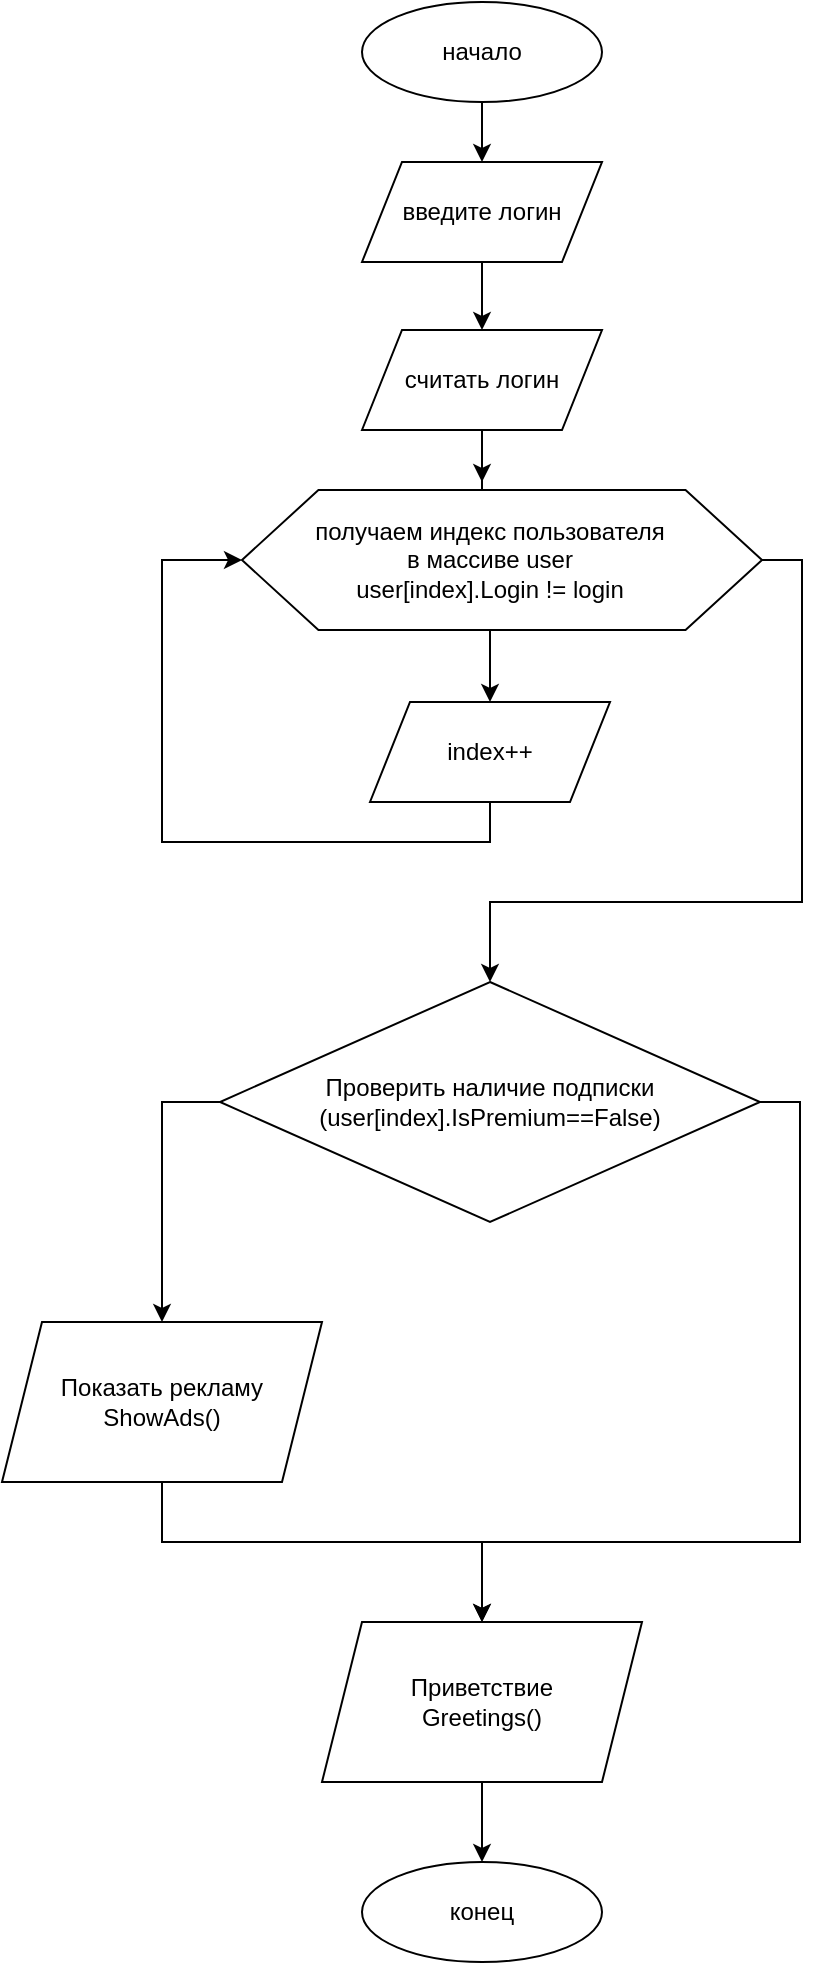 <mxfile version="14.8.4" type="github">
  <diagram id="oKhi7yQtxvoRmqdawK-A" name="Page-1">
    <mxGraphModel dx="1221" dy="644" grid="1" gridSize="10" guides="1" tooltips="1" connect="1" arrows="1" fold="1" page="1" pageScale="1" pageWidth="827" pageHeight="1169" math="0" shadow="0">
      <root>
        <mxCell id="0" />
        <mxCell id="1" parent="0" />
        <mxCell id="6Jpg_Tw6viV96iBfSzJP-12" value="" style="edgeStyle=orthogonalEdgeStyle;rounded=0;orthogonalLoop=1;jettySize=auto;html=1;" edge="1" parent="1" source="6Jpg_Tw6viV96iBfSzJP-2" target="6Jpg_Tw6viV96iBfSzJP-3">
          <mxGeometry relative="1" as="geometry" />
        </mxCell>
        <mxCell id="6Jpg_Tw6viV96iBfSzJP-2" value="введите логин" style="shape=parallelogram;perimeter=parallelogramPerimeter;whiteSpace=wrap;html=1;fixedSize=1;" vertex="1" parent="1">
          <mxGeometry x="350" y="110" width="120" height="50" as="geometry" />
        </mxCell>
        <mxCell id="6Jpg_Tw6viV96iBfSzJP-17" value="" style="edgeStyle=orthogonalEdgeStyle;rounded=0;orthogonalLoop=1;jettySize=auto;html=1;" edge="1" parent="1" source="6Jpg_Tw6viV96iBfSzJP-3" target="6Jpg_Tw6viV96iBfSzJP-16">
          <mxGeometry relative="1" as="geometry" />
        </mxCell>
        <mxCell id="6Jpg_Tw6viV96iBfSzJP-3" value="&lt;div&gt;считать логин&lt;/div&gt;" style="shape=parallelogram;perimeter=parallelogramPerimeter;whiteSpace=wrap;html=1;fixedSize=1;" vertex="1" parent="1">
          <mxGeometry x="350" y="194" width="120" height="50" as="geometry" />
        </mxCell>
        <mxCell id="6Jpg_Tw6viV96iBfSzJP-7" value="начало" style="ellipse;whiteSpace=wrap;html=1;" vertex="1" parent="1">
          <mxGeometry x="350" y="30" width="120" height="50" as="geometry" />
        </mxCell>
        <mxCell id="6Jpg_Tw6viV96iBfSzJP-8" value="" style="endArrow=classic;html=1;exitX=0.5;exitY=1;exitDx=0;exitDy=0;entryX=0.5;entryY=0;entryDx=0;entryDy=0;" edge="1" parent="1" source="6Jpg_Tw6viV96iBfSzJP-7" target="6Jpg_Tw6viV96iBfSzJP-2">
          <mxGeometry width="50" height="50" relative="1" as="geometry">
            <mxPoint x="390" y="310" as="sourcePoint" />
            <mxPoint x="420" y="120" as="targetPoint" />
          </mxGeometry>
        </mxCell>
        <mxCell id="6Jpg_Tw6viV96iBfSzJP-11" value="" style="endArrow=classic;html=1;exitX=0.5;exitY=1;exitDx=0;exitDy=0;" edge="1" parent="1" source="6Jpg_Tw6viV96iBfSzJP-3">
          <mxGeometry width="50" height="50" relative="1" as="geometry">
            <mxPoint x="490" y="310" as="sourcePoint" />
            <mxPoint x="410" y="270" as="targetPoint" />
          </mxGeometry>
        </mxCell>
        <mxCell id="6Jpg_Tw6viV96iBfSzJP-13" value="" style="verticalLabelPosition=bottom;verticalAlign=top;html=1;shape=hexagon;perimeter=hexagonPerimeter2;arcSize=6;size=0.147;" vertex="1" parent="1">
          <mxGeometry x="290" y="274" width="260" height="70" as="geometry" />
        </mxCell>
        <mxCell id="6Jpg_Tw6viV96iBfSzJP-14" value="&lt;div&gt;получаем индекс пользователя в массиве user&lt;br&gt;&lt;/div&gt;&lt;div&gt;user[index].Login != login&lt;/div&gt;" style="text;html=1;strokeColor=none;fillColor=none;align=center;verticalAlign=middle;whiteSpace=wrap;rounded=0;" vertex="1" parent="1">
          <mxGeometry x="324" y="284" width="180" height="50" as="geometry" />
        </mxCell>
        <mxCell id="6Jpg_Tw6viV96iBfSzJP-23" style="edgeStyle=orthogonalEdgeStyle;rounded=0;orthogonalLoop=1;jettySize=auto;html=1;exitX=1;exitY=0.5;exitDx=0;exitDy=0;entryX=0.5;entryY=0;entryDx=0;entryDy=0;" edge="1" parent="1" source="6Jpg_Tw6viV96iBfSzJP-15" target="6Jpg_Tw6viV96iBfSzJP-22">
          <mxGeometry relative="1" as="geometry">
            <Array as="points">
              <mxPoint x="569" y="580" />
              <mxPoint x="569" y="800" />
              <mxPoint x="410" y="800" />
            </Array>
          </mxGeometry>
        </mxCell>
        <mxCell id="6Jpg_Tw6viV96iBfSzJP-25" style="edgeStyle=orthogonalEdgeStyle;rounded=0;orthogonalLoop=1;jettySize=auto;html=1;exitX=0;exitY=0.5;exitDx=0;exitDy=0;" edge="1" parent="1" source="6Jpg_Tw6viV96iBfSzJP-15" target="6Jpg_Tw6viV96iBfSzJP-24">
          <mxGeometry relative="1" as="geometry" />
        </mxCell>
        <mxCell id="6Jpg_Tw6viV96iBfSzJP-15" value="&lt;div&gt;Проверить наличие подписки&lt;br&gt;&lt;/div&gt;&lt;div&gt;(user[index].IsPremium==False)&lt;/div&gt;" style="rhombus;whiteSpace=wrap;html=1;" vertex="1" parent="1">
          <mxGeometry x="279" y="520" width="270" height="120" as="geometry" />
        </mxCell>
        <mxCell id="6Jpg_Tw6viV96iBfSzJP-19" style="edgeStyle=orthogonalEdgeStyle;rounded=0;orthogonalLoop=1;jettySize=auto;html=1;exitX=0.5;exitY=1;exitDx=0;exitDy=0;entryX=0;entryY=0.5;entryDx=0;entryDy=0;" edge="1" parent="1" source="6Jpg_Tw6viV96iBfSzJP-16" target="6Jpg_Tw6viV96iBfSzJP-13">
          <mxGeometry relative="1" as="geometry">
            <mxPoint x="690" y="330" as="targetPoint" />
            <Array as="points">
              <mxPoint x="414" y="450" />
              <mxPoint x="250" y="450" />
              <mxPoint x="250" y="309" />
            </Array>
          </mxGeometry>
        </mxCell>
        <mxCell id="6Jpg_Tw6viV96iBfSzJP-20" style="edgeStyle=orthogonalEdgeStyle;rounded=0;orthogonalLoop=1;jettySize=auto;html=1;exitX=1;exitY=0.5;exitDx=0;exitDy=0;entryX=0.5;entryY=0;entryDx=0;entryDy=0;" edge="1" parent="1" source="6Jpg_Tw6viV96iBfSzJP-13" target="6Jpg_Tw6viV96iBfSzJP-15">
          <mxGeometry relative="1" as="geometry">
            <mxPoint x="760" y="290" as="targetPoint" />
            <Array as="points">
              <mxPoint x="570" y="309" />
              <mxPoint x="570" y="480" />
            </Array>
          </mxGeometry>
        </mxCell>
        <mxCell id="6Jpg_Tw6viV96iBfSzJP-16" value="index++" style="shape=parallelogram;perimeter=parallelogramPerimeter;whiteSpace=wrap;html=1;fixedSize=1;" vertex="1" parent="1">
          <mxGeometry x="354" y="380" width="120" height="50" as="geometry" />
        </mxCell>
        <mxCell id="6Jpg_Tw6viV96iBfSzJP-22" value="&lt;div&gt;Приветствие&lt;/div&gt;&lt;div&gt;Greetings()&lt;br&gt;&lt;/div&gt;" style="shape=parallelogram;perimeter=parallelogramPerimeter;whiteSpace=wrap;html=1;fixedSize=1;" vertex="1" parent="1">
          <mxGeometry x="330" y="840" width="160" height="80" as="geometry" />
        </mxCell>
        <mxCell id="6Jpg_Tw6viV96iBfSzJP-26" style="edgeStyle=orthogonalEdgeStyle;rounded=0;orthogonalLoop=1;jettySize=auto;html=1;entryX=0.5;entryY=0;entryDx=0;entryDy=0;" edge="1" parent="1" source="6Jpg_Tw6viV96iBfSzJP-24" target="6Jpg_Tw6viV96iBfSzJP-22">
          <mxGeometry relative="1" as="geometry">
            <Array as="points">
              <mxPoint x="250" y="800" />
              <mxPoint x="410" y="800" />
            </Array>
          </mxGeometry>
        </mxCell>
        <mxCell id="6Jpg_Tw6viV96iBfSzJP-24" value="&lt;div&gt;Показать рекламу&lt;br&gt;&lt;/div&gt;&lt;div&gt;ShowAds()&lt;/div&gt;" style="shape=parallelogram;perimeter=parallelogramPerimeter;whiteSpace=wrap;html=1;fixedSize=1;" vertex="1" parent="1">
          <mxGeometry x="170" y="690" width="160" height="80" as="geometry" />
        </mxCell>
        <mxCell id="6Jpg_Tw6viV96iBfSzJP-27" value="конец" style="ellipse;whiteSpace=wrap;html=1;" vertex="1" parent="1">
          <mxGeometry x="350" y="960" width="120" height="50" as="geometry" />
        </mxCell>
        <mxCell id="6Jpg_Tw6viV96iBfSzJP-29" style="edgeStyle=orthogonalEdgeStyle;rounded=0;orthogonalLoop=1;jettySize=auto;html=1;exitX=0.5;exitY=1;exitDx=0;exitDy=0;entryX=0.5;entryY=0;entryDx=0;entryDy=0;" edge="1" parent="1" source="6Jpg_Tw6viV96iBfSzJP-22" target="6Jpg_Tw6viV96iBfSzJP-27">
          <mxGeometry relative="1" as="geometry" />
        </mxCell>
      </root>
    </mxGraphModel>
  </diagram>
</mxfile>
